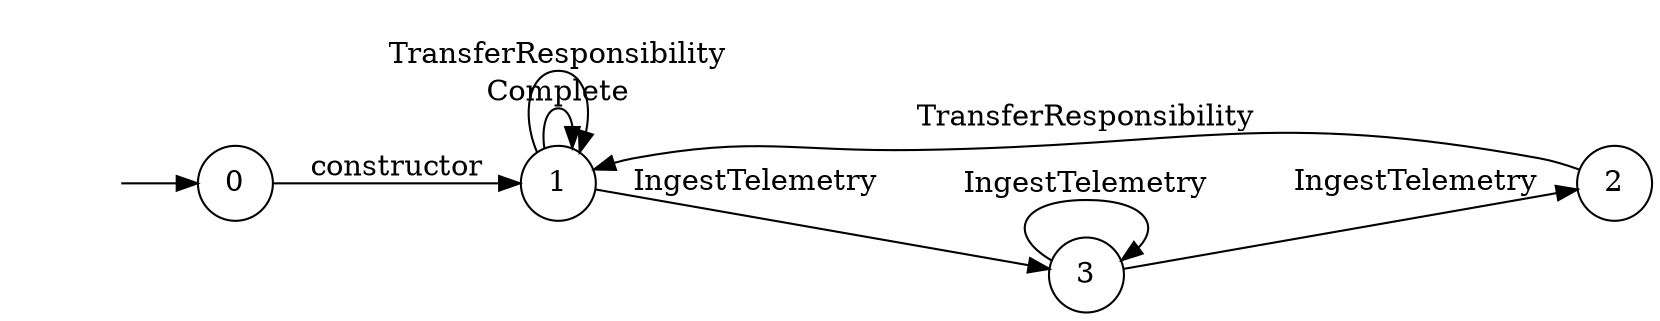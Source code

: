 digraph "Dapp-Automata-data/fuzzer/testnetdata-model-rq1/RefrigeratedTransportation/FSM-2" {
	graph [rankdir=LR]
	"" [label="" shape=plaintext]
	2 [label=2 shape=circle]
	1 [label=1 shape=circle]
	3 [label=3 shape=circle]
	0 [label=0 shape=circle]
	"" -> 0 [label=""]
	0 -> 1 [label=constructor]
	1 -> 3 [label=IngestTelemetry]
	1 -> 1 [label=Complete]
	1 -> 1 [label=TransferResponsibility]
	3 -> 2 [label=IngestTelemetry]
	3 -> 3 [label=IngestTelemetry]
	2 -> 1 [label=TransferResponsibility]
}
